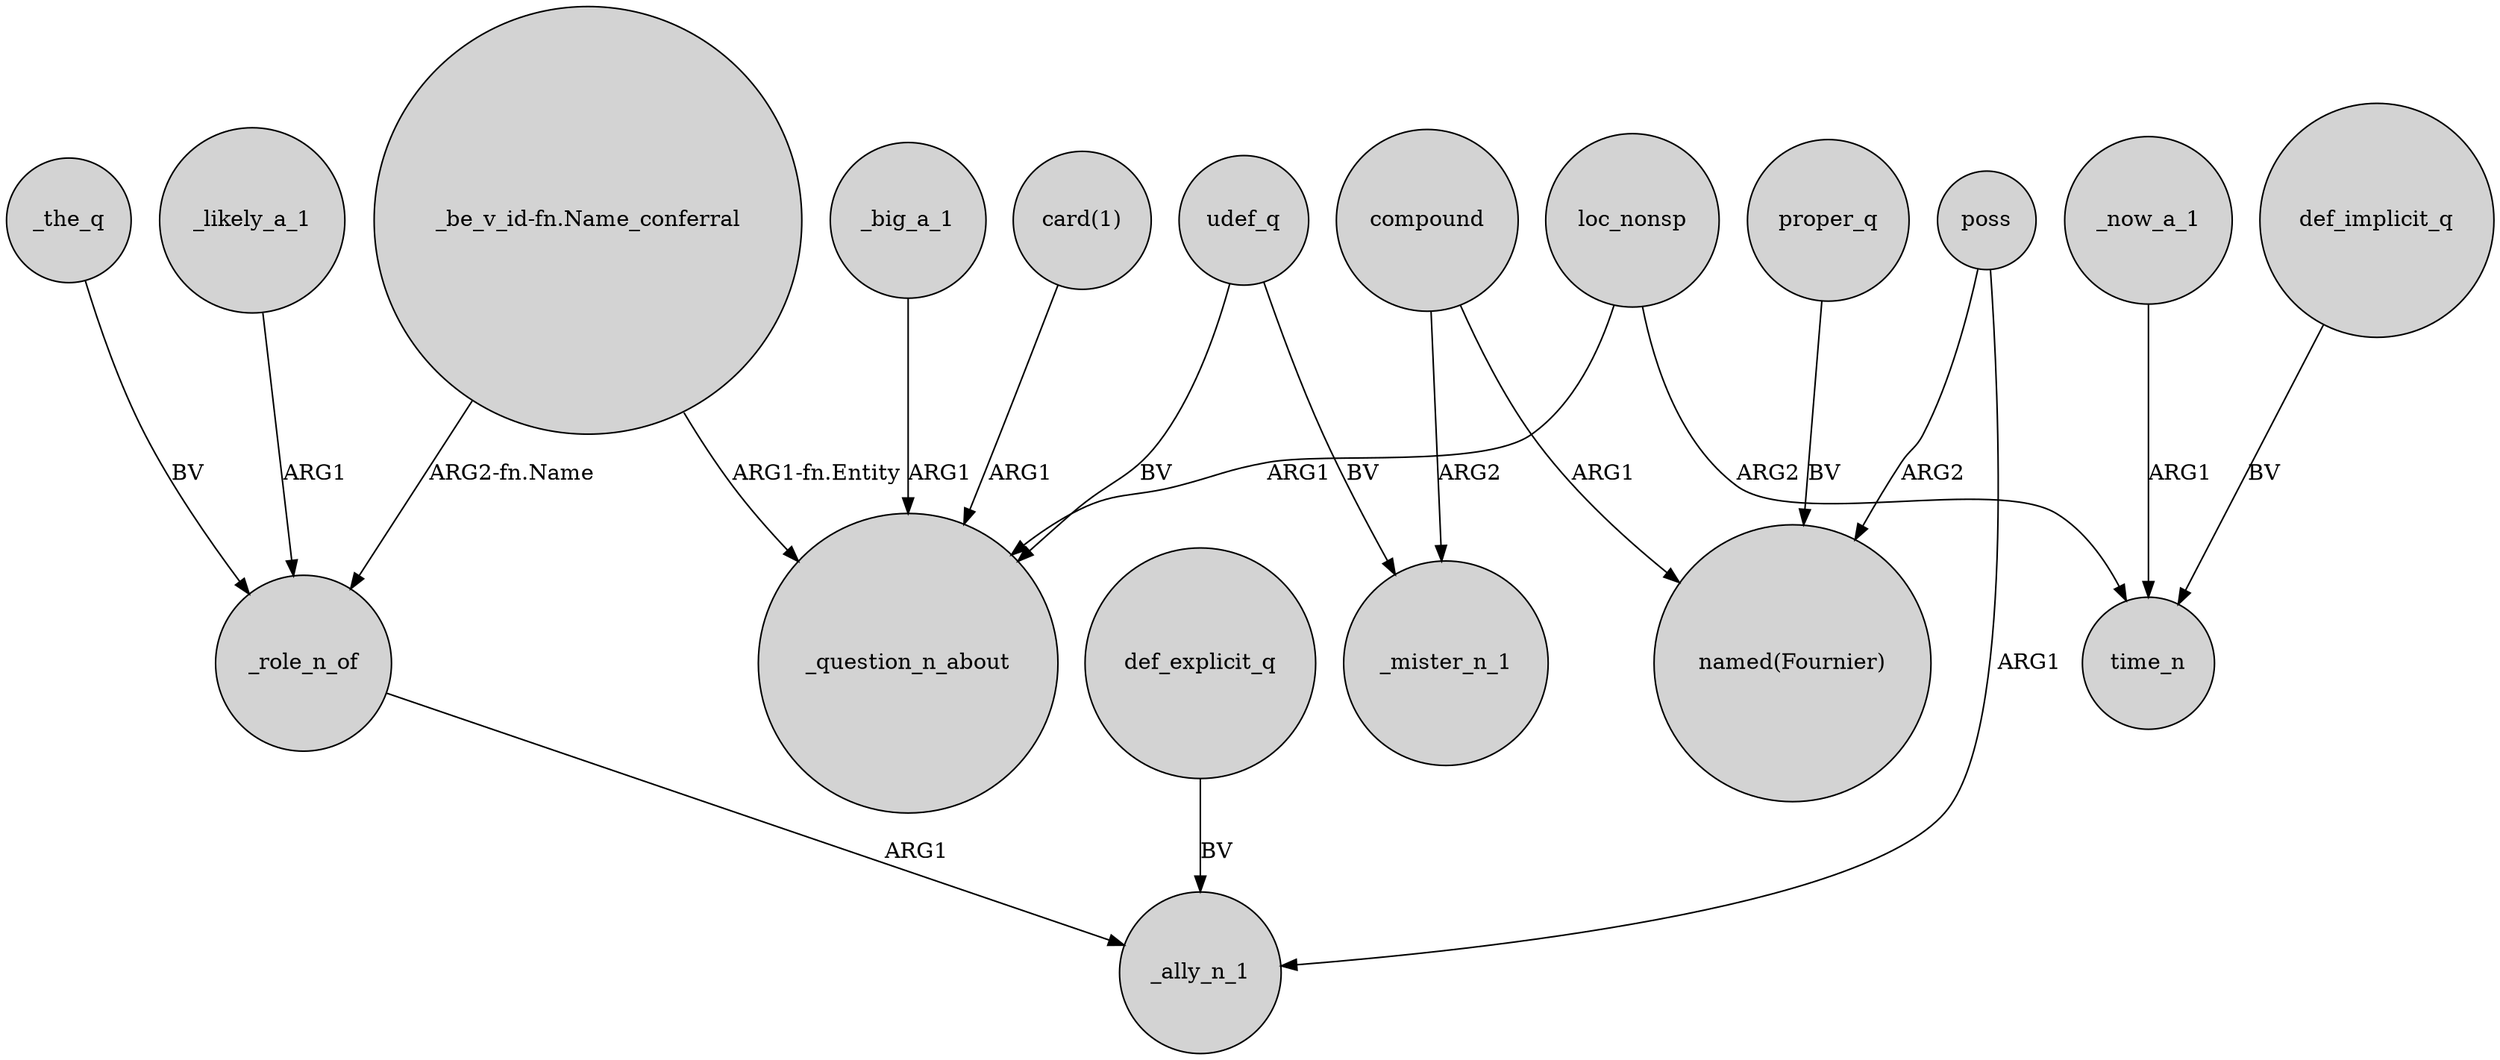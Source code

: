 digraph {
	node [shape=circle style=filled]
	poss -> _ally_n_1 [label=ARG1]
	compound -> _mister_n_1 [label=ARG2]
	_the_q -> _role_n_of [label=BV]
	proper_q -> "named(Fournier)" [label=BV]
	compound -> "named(Fournier)" [label=ARG1]
	_big_a_1 -> _question_n_about [label=ARG1]
	"_be_v_id-fn.Name_conferral" -> _question_n_about [label="ARG1-fn.Entity"]
	udef_q -> _mister_n_1 [label=BV]
	_now_a_1 -> time_n [label=ARG1]
	"card(1)" -> _question_n_about [label=ARG1]
	poss -> "named(Fournier)" [label=ARG2]
	_role_n_of -> _ally_n_1 [label=ARG1]
	loc_nonsp -> _question_n_about [label=ARG1]
	def_explicit_q -> _ally_n_1 [label=BV]
	loc_nonsp -> time_n [label=ARG2]
	_likely_a_1 -> _role_n_of [label=ARG1]
	"_be_v_id-fn.Name_conferral" -> _role_n_of [label="ARG2-fn.Name"]
	def_implicit_q -> time_n [label=BV]
	udef_q -> _question_n_about [label=BV]
}

